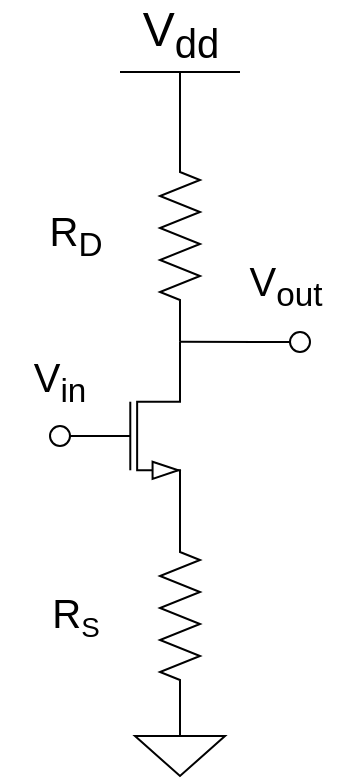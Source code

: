 <mxfile version="24.2.5" type="device">
  <diagram name="第 1 页" id="D_WdnJMdqZLocJyXseZL">
    <mxGraphModel dx="954" dy="663" grid="1" gridSize="10" guides="1" tooltips="1" connect="1" arrows="1" fold="1" page="1" pageScale="1" pageWidth="827" pageHeight="1169" math="0" shadow="0">
      <root>
        <mxCell id="0" />
        <mxCell id="1" parent="0" />
        <mxCell id="I5oskGq-lcOOV0N5S5lv-1" value="" style="verticalLabelPosition=bottom;shadow=0;dashed=0;align=center;html=1;verticalAlign=top;shape=mxgraph.electrical.transistors.nmos;pointerEvents=1;" vertex="1" parent="1">
          <mxGeometry x="380" y="240" width="60" height="100" as="geometry" />
        </mxCell>
        <mxCell id="I5oskGq-lcOOV0N5S5lv-2" value="" style="pointerEvents=1;verticalLabelPosition=bottom;shadow=0;dashed=0;align=center;html=1;verticalAlign=top;shape=mxgraph.electrical.resistors.resistor_2;rotation=90;" vertex="1" parent="1">
          <mxGeometry x="390" y="180" width="100" height="20" as="geometry" />
        </mxCell>
        <mxCell id="I5oskGq-lcOOV0N5S5lv-3" value="" style="endArrow=none;html=1;strokeWidth=1;rounded=0;exitX=1;exitY=0;exitDx=0;exitDy=0;exitPerimeter=0;entryX=1;entryY=0.5;entryDx=0;entryDy=0;entryPerimeter=0;" edge="1" parent="1" source="I5oskGq-lcOOV0N5S5lv-1" target="I5oskGq-lcOOV0N5S5lv-2">
          <mxGeometry width="100" relative="1" as="geometry">
            <mxPoint x="460.64" y="245.177" as="sourcePoint" />
            <mxPoint x="460" y="240" as="targetPoint" />
          </mxGeometry>
        </mxCell>
        <mxCell id="I5oskGq-lcOOV0N5S5lv-4" value="" style="verticalLabelPosition=bottom;shadow=0;dashed=0;align=center;html=1;verticalAlign=top;strokeWidth=1;shape=ellipse;" vertex="1" parent="1">
          <mxGeometry x="375" y="285" width="10" height="10" as="geometry" />
        </mxCell>
        <mxCell id="I5oskGq-lcOOV0N5S5lv-5" value="" style="pointerEvents=1;verticalLabelPosition=bottom;shadow=0;dashed=0;align=center;html=1;verticalAlign=top;shape=mxgraph.electrical.signal_sources.signal_ground;" vertex="1" parent="1">
          <mxGeometry x="417.5" y="430" width="45" height="30" as="geometry" />
        </mxCell>
        <mxCell id="I5oskGq-lcOOV0N5S5lv-6" value="V&lt;sub&gt;dd&lt;/sub&gt;" style="verticalLabelPosition=top;verticalAlign=bottom;shape=mxgraph.electrical.signal_sources.vdd;shadow=0;dashed=0;align=center;strokeWidth=1;fontSize=24;html=1;flipV=1;" vertex="1" parent="1">
          <mxGeometry x="410" y="108" width="60" height="50" as="geometry" />
        </mxCell>
        <mxCell id="I5oskGq-lcOOV0N5S5lv-7" value="" style="endArrow=none;html=1;strokeWidth=1;rounded=0;exitX=1;exitY=0;exitDx=0;exitDy=0;exitPerimeter=0;" edge="1" parent="1" source="I5oskGq-lcOOV0N5S5lv-1">
          <mxGeometry width="100" relative="1" as="geometry">
            <mxPoint x="540" y="240" as="sourcePoint" />
            <mxPoint x="500" y="243" as="targetPoint" />
          </mxGeometry>
        </mxCell>
        <mxCell id="I5oskGq-lcOOV0N5S5lv-8" value="" style="verticalLabelPosition=bottom;shadow=0;dashed=0;align=center;html=1;verticalAlign=top;strokeWidth=1;shape=ellipse;" vertex="1" parent="1">
          <mxGeometry x="495" y="238" width="10" height="10" as="geometry" />
        </mxCell>
        <mxCell id="I5oskGq-lcOOV0N5S5lv-9" value="&lt;font style=&quot;font-size: 20px;&quot;&gt;V&lt;sub&gt;in&lt;/sub&gt;&lt;/font&gt;" style="text;html=1;align=center;verticalAlign=middle;whiteSpace=wrap;rounded=0;" vertex="1" parent="1">
          <mxGeometry x="350" y="248" width="60" height="30" as="geometry" />
        </mxCell>
        <mxCell id="I5oskGq-lcOOV0N5S5lv-10" value="&lt;font style=&quot;font-size: 20px;&quot;&gt;V&lt;sub&gt;out&lt;/sub&gt;&lt;/font&gt;" style="text;html=1;align=center;verticalAlign=middle;whiteSpace=wrap;rounded=0;" vertex="1" parent="1">
          <mxGeometry x="462.5" y="200" width="60" height="30" as="geometry" />
        </mxCell>
        <mxCell id="I5oskGq-lcOOV0N5S5lv-11" value="&lt;font style=&quot;font-size: 20px;&quot;&gt;R&lt;sub&gt;D&lt;/sub&gt;&lt;/font&gt;" style="text;html=1;align=center;verticalAlign=middle;whiteSpace=wrap;rounded=0;" vertex="1" parent="1">
          <mxGeometry x="357.5" y="175" width="60" height="30" as="geometry" />
        </mxCell>
        <mxCell id="I5oskGq-lcOOV0N5S5lv-12" value="" style="pointerEvents=1;verticalLabelPosition=bottom;shadow=0;dashed=0;align=center;html=1;verticalAlign=top;shape=mxgraph.electrical.resistors.resistor_2;rotation=90;" vertex="1" parent="1">
          <mxGeometry x="390" y="370" width="100" height="20" as="geometry" />
        </mxCell>
        <mxCell id="I5oskGq-lcOOV0N5S5lv-13" value="&lt;font style=&quot;font-size: 20px;&quot;&gt;R&lt;/font&gt;&lt;font style=&quot;font-size: 16.667px;&quot;&gt;&lt;sub&gt;S&lt;/sub&gt;&lt;/font&gt;" style="text;html=1;align=center;verticalAlign=middle;whiteSpace=wrap;rounded=0;" vertex="1" parent="1">
          <mxGeometry x="357.5" y="365" width="60" height="30" as="geometry" />
        </mxCell>
      </root>
    </mxGraphModel>
  </diagram>
</mxfile>
